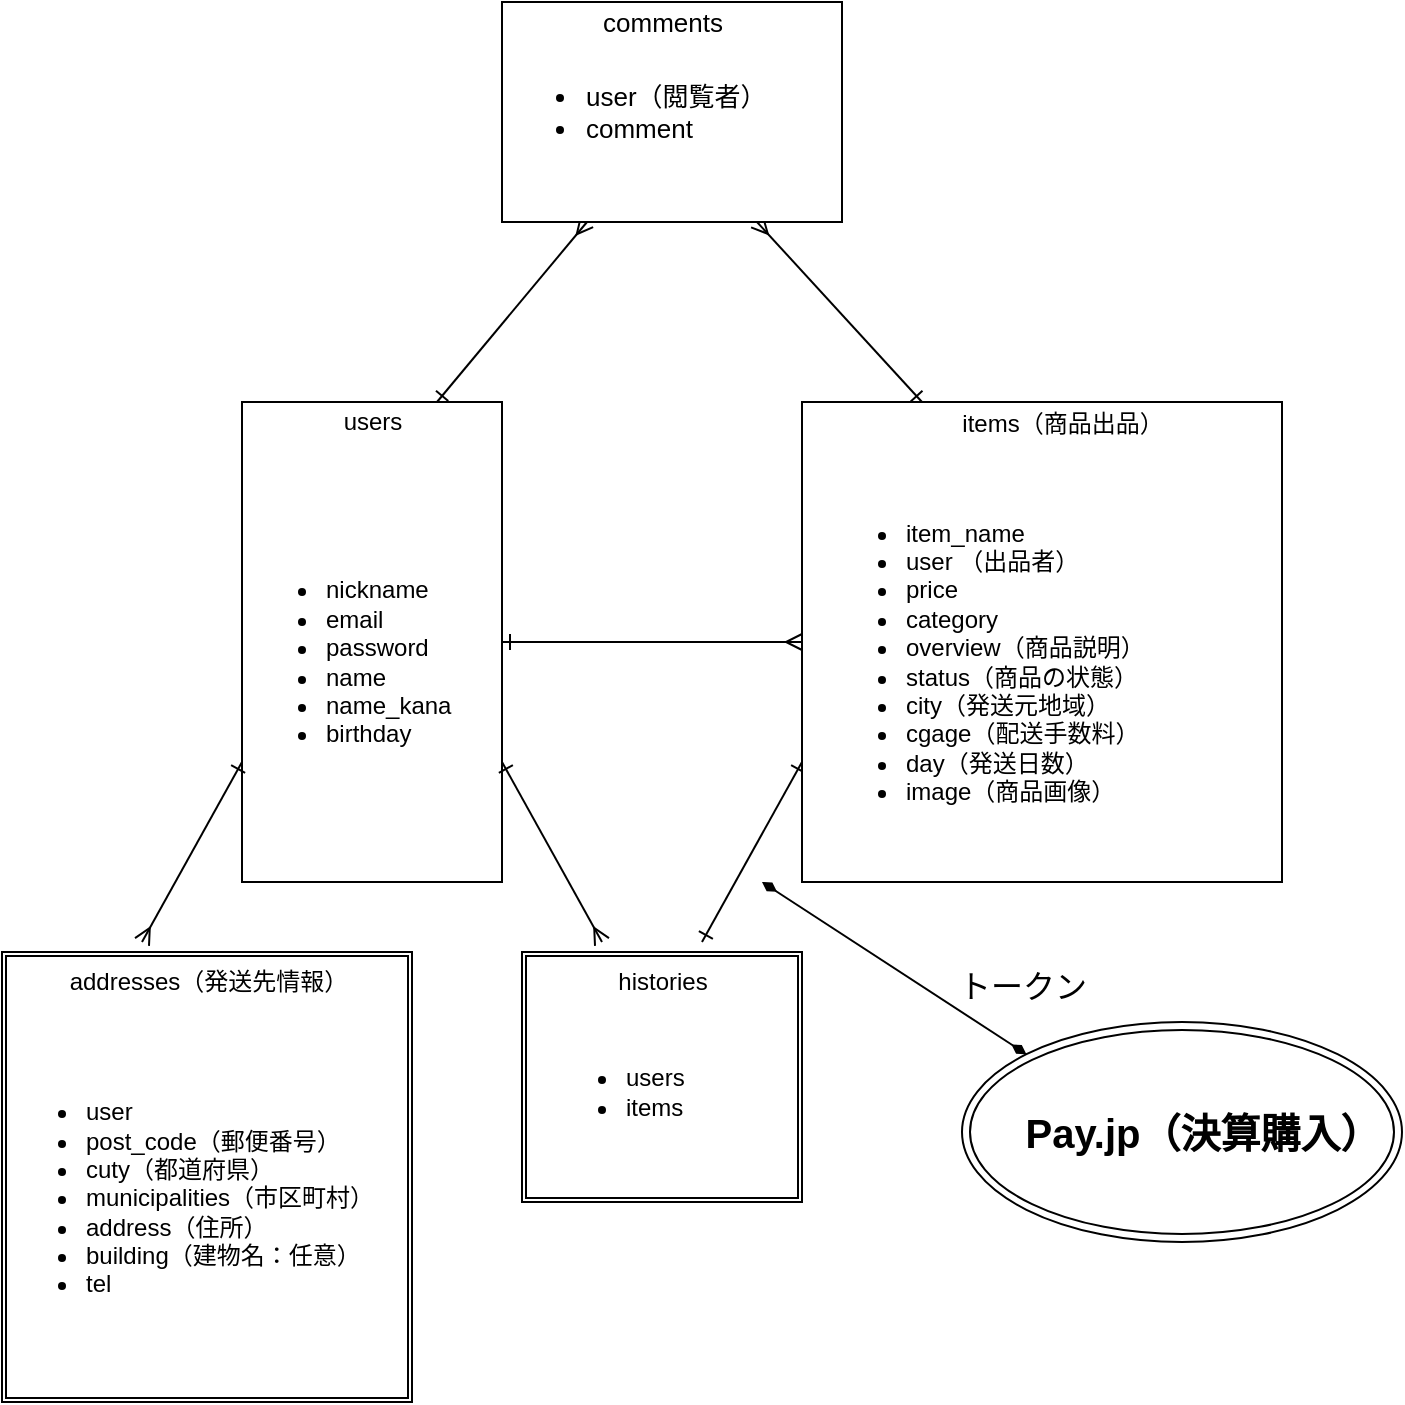 <mxfile>
    <diagram id="fYaa-EfK72oNWuLgfd2z" name="ページ1">
        <mxGraphModel dx="998" dy="875" grid="1" gridSize="10" guides="1" tooltips="1" connect="1" arrows="1" fold="1" page="1" pageScale="1" pageWidth="827" pageHeight="1169" math="0" shadow="0">
            <root>
                <mxCell id="0"/>
                <mxCell id="1" parent="0"/>
                <mxCell id="45" style="edgeStyle=none;html=1;exitX=1;exitY=0.5;exitDx=0;exitDy=0;entryX=0;entryY=0.5;entryDx=0;entryDy=0;fontSize=20;startArrow=ERone;startFill=0;endArrow=ERmany;endFill=0;" edge="1" parent="1" source="2" target="5">
                    <mxGeometry relative="1" as="geometry"/>
                </mxCell>
                <mxCell id="54" style="edgeStyle=none;html=1;exitX=0.75;exitY=0;exitDx=0;exitDy=0;entryX=0.25;entryY=1;entryDx=0;entryDy=0;fontSize=13;startArrow=ERone;startFill=0;endArrow=ERmany;endFill=0;" edge="1" parent="1" source="2" target="50">
                    <mxGeometry relative="1" as="geometry"/>
                </mxCell>
                <mxCell id="2" value="" style="rounded=0;whiteSpace=wrap;html=1;" vertex="1" parent="1">
                    <mxGeometry x="190" y="400" width="130" height="240" as="geometry"/>
                </mxCell>
                <mxCell id="3" value="users" style="text;html=1;align=center;verticalAlign=middle;resizable=0;points=[];autosize=1;strokeColor=none;" vertex="1" parent="1">
                    <mxGeometry x="235" y="400" width="40" height="20" as="geometry"/>
                </mxCell>
                <mxCell id="48" style="edgeStyle=none;html=1;exitX=0;exitY=0.75;exitDx=0;exitDy=0;fontSize=20;startArrow=ERone;startFill=0;endArrow=ERone;endFill=0;" edge="1" parent="1" source="5">
                    <mxGeometry relative="1" as="geometry">
                        <mxPoint x="420" y="670" as="targetPoint"/>
                    </mxGeometry>
                </mxCell>
                <mxCell id="5" value="" style="whiteSpace=wrap;html=1;" vertex="1" parent="1">
                    <mxGeometry x="470" y="400" width="240" height="240" as="geometry"/>
                </mxCell>
                <mxCell id="6" value="items（商品出品）" style="text;html=1;align=center;verticalAlign=middle;resizable=0;points=[];autosize=1;strokeColor=none;" vertex="1" parent="1">
                    <mxGeometry x="540" y="401" width="120" height="20" as="geometry"/>
                </mxCell>
                <mxCell id="13" value="&lt;ul&gt;&lt;li&gt;item_name&lt;/li&gt;&lt;li&gt;user （出品者）&lt;/li&gt;&lt;li&gt;price&lt;/li&gt;&lt;li&gt;category&lt;/li&gt;&lt;li&gt;overview（商品説明）&lt;/li&gt;&lt;li&gt;status（商品の状態）&lt;/li&gt;&lt;li&gt;city（発送元地域）&lt;/li&gt;&lt;li&gt;cgage（配送手数料）&lt;/li&gt;&lt;li&gt;day（発送日数）&lt;/li&gt;&lt;li&gt;image（商品画像）&lt;/li&gt;&lt;/ul&gt;" style="text;strokeColor=none;fillColor=none;html=1;whiteSpace=wrap;verticalAlign=middle;overflow=hidden;" vertex="1" parent="1">
                    <mxGeometry x="480" y="420" width="220" height="220" as="geometry"/>
                </mxCell>
                <mxCell id="47" style="edgeStyle=none;html=1;exitX=1;exitY=0.75;exitDx=0;exitDy=0;fontSize=20;startArrow=ERone;startFill=0;endArrow=ERmany;endFill=0;" edge="1" parent="1" source="14">
                    <mxGeometry relative="1" as="geometry">
                        <mxPoint x="370" y="670" as="targetPoint"/>
                    </mxGeometry>
                </mxCell>
                <mxCell id="49" style="edgeStyle=none;html=1;exitX=0;exitY=0.75;exitDx=0;exitDy=0;fontSize=20;startArrow=ERone;startFill=0;endArrow=ERmany;endFill=0;" edge="1" parent="1" source="14">
                    <mxGeometry relative="1" as="geometry">
                        <mxPoint x="140" y="670" as="targetPoint"/>
                    </mxGeometry>
                </mxCell>
                <mxCell id="14" value="&lt;ul&gt;&lt;li&gt;nickname&lt;/li&gt;&lt;li&gt;email&lt;/li&gt;&lt;li&gt;password&lt;/li&gt;&lt;li&gt;name&lt;/li&gt;&lt;li&gt;name_kana&lt;/li&gt;&lt;li&gt;birthday&lt;/li&gt;&lt;/ul&gt;" style="text;strokeColor=none;fillColor=none;html=1;whiteSpace=wrap;verticalAlign=middle;overflow=hidden;" vertex="1" parent="1">
                    <mxGeometry x="190" y="430" width="130" height="200" as="geometry"/>
                </mxCell>
                <mxCell id="15" value="" style="shape=ext;double=1;rounded=0;whiteSpace=wrap;html=1;" vertex="1" parent="1">
                    <mxGeometry x="330" y="675" width="140" height="125" as="geometry"/>
                </mxCell>
                <mxCell id="17" value="histories" style="text;html=1;align=center;verticalAlign=middle;resizable=0;points=[];autosize=1;strokeColor=none;" vertex="1" parent="1">
                    <mxGeometry x="370" y="680" width="60" height="20" as="geometry"/>
                </mxCell>
                <mxCell id="18" value="&lt;ul&gt;&lt;li&gt;users&lt;/li&gt;&lt;li&gt;items&lt;/li&gt;&lt;/ul&gt;" style="text;strokeColor=none;fillColor=none;html=1;whiteSpace=wrap;verticalAlign=middle;overflow=hidden;" vertex="1" parent="1">
                    <mxGeometry x="340" y="700" width="120" height="90" as="geometry"/>
                </mxCell>
                <mxCell id="19" value="" style="shape=ext;double=1;rounded=0;whiteSpace=wrap;html=1;" vertex="1" parent="1">
                    <mxGeometry x="70" y="675" width="205" height="225" as="geometry"/>
                </mxCell>
                <mxCell id="20" value="addresses（発送先情報）" style="text;html=1;align=center;verticalAlign=middle;resizable=0;points=[];autosize=1;strokeColor=none;" vertex="1" parent="1">
                    <mxGeometry x="97.5" y="680" width="150" height="20" as="geometry"/>
                </mxCell>
                <mxCell id="21" value="&lt;ul&gt;&lt;li&gt;user&lt;/li&gt;&lt;li&gt;post_code（郵便番号）&lt;/li&gt;&lt;li&gt;cuty（都道府県）&lt;/li&gt;&lt;li&gt;municipalities（市区町村）&lt;/li&gt;&lt;li&gt;address（住所）&lt;/li&gt;&lt;li&gt;building（建物名：任意）&lt;/li&gt;&lt;li&gt;tel&lt;/li&gt;&lt;/ul&gt;" style="text;strokeColor=none;fillColor=none;html=1;whiteSpace=wrap;verticalAlign=middle;overflow=hidden;" vertex="1" parent="1">
                    <mxGeometry x="70" y="705" width="190" height="185" as="geometry"/>
                </mxCell>
                <mxCell id="35" style="edgeStyle=none;html=1;exitX=0;exitY=0;exitDx=0;exitDy=0;fontSize=20;startArrow=diamondThin;startFill=1;endArrow=diamondThin;endFill=1;" edge="1" parent="1" source="32">
                    <mxGeometry relative="1" as="geometry">
                        <mxPoint x="450" y="640" as="targetPoint"/>
                    </mxGeometry>
                </mxCell>
                <mxCell id="32" value="" style="ellipse;shape=doubleEllipse;whiteSpace=wrap;html=1;" vertex="1" parent="1">
                    <mxGeometry x="550" y="710" width="220" height="110" as="geometry"/>
                </mxCell>
                <mxCell id="33" value="Pay.jp（決算購入）" style="text;strokeColor=none;fillColor=none;html=1;fontSize=20;fontStyle=1;verticalAlign=middle;align=center;" vertex="1" parent="1">
                    <mxGeometry x="650" y="745" width="40" height="40" as="geometry"/>
                </mxCell>
                <mxCell id="36" value="&lt;font style=&quot;font-size: 16px&quot;&gt;トークン&lt;/font&gt;" style="text;html=1;align=center;verticalAlign=middle;resizable=0;points=[];autosize=1;strokeColor=none;fontSize=20;" vertex="1" parent="1">
                    <mxGeometry x="540" y="675" width="80" height="30" as="geometry"/>
                </mxCell>
                <mxCell id="55" style="edgeStyle=none;html=1;exitX=0.75;exitY=1;exitDx=0;exitDy=0;entryX=0.25;entryY=0;entryDx=0;entryDy=0;fontSize=13;startArrow=ERmany;startFill=0;endArrow=ERone;endFill=0;" edge="1" parent="1" source="50" target="5">
                    <mxGeometry relative="1" as="geometry"/>
                </mxCell>
                <mxCell id="50" value="" style="rounded=0;whiteSpace=wrap;html=1;fontSize=20;" vertex="1" parent="1">
                    <mxGeometry x="320" y="200" width="170" height="110" as="geometry"/>
                </mxCell>
                <mxCell id="51" value="comments" style="text;html=1;align=center;verticalAlign=middle;resizable=0;points=[];autosize=1;strokeColor=none;fontSize=13;" vertex="1" parent="1">
                    <mxGeometry x="360" y="200" width="80" height="20" as="geometry"/>
                </mxCell>
                <mxCell id="52" value="&lt;ul&gt;&lt;li&gt;user（閲覧者）&lt;/li&gt;&lt;li&gt;comment&lt;/li&gt;&lt;/ul&gt;" style="text;strokeColor=none;fillColor=none;html=1;whiteSpace=wrap;verticalAlign=middle;overflow=hidden;fontSize=13;" vertex="1" parent="1">
                    <mxGeometry x="320" y="220" width="170" height="70" as="geometry"/>
                </mxCell>
            </root>
        </mxGraphModel>
    </diagram>
</mxfile>
